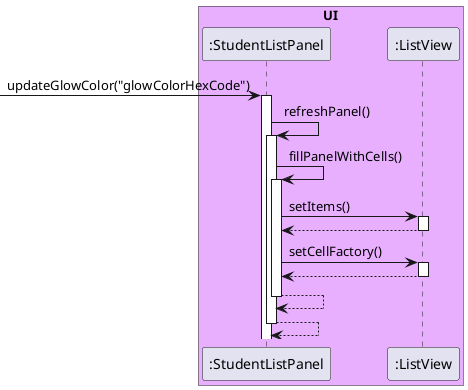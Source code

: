 @startuml
participant ":StudentListPanel" as Foo
participant ":ListView"         as Foo1

box "UI" #e9afff
participant Foo
participant Foo1
endbox
'studentListView.setItems(studentList);
'studentListView.setCellFactory(listView -> new StudentListViewCell());

-> Foo : updateGlowColor("glowColorHexCode")
activate Foo
Foo -> Foo: refreshPanel()
activate Foo
Foo -> Foo: fillPanelWithCells()
activate Foo
Foo -> Foo1 : setItems()
activate Foo1
return
Foo -> Foo1 : setCellFactory()
activate Foo1
return
return
return

@enduml
